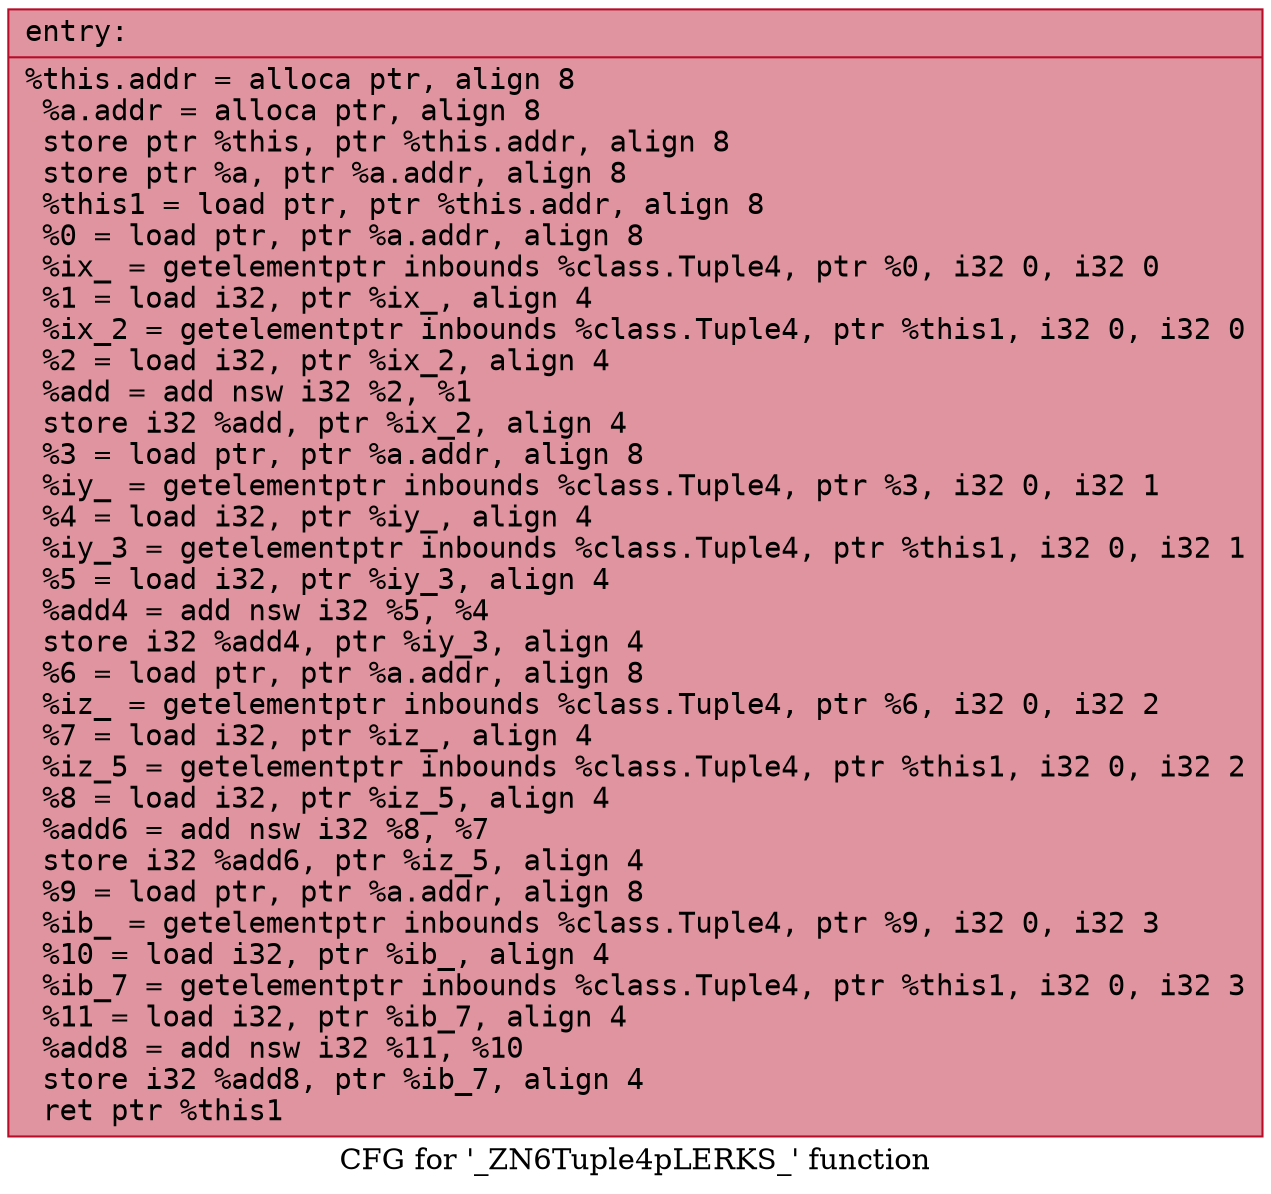 digraph "CFG for '_ZN6Tuple4pLERKS_' function" {
	label="CFG for '_ZN6Tuple4pLERKS_' function";

	Node0x55c606382c20 [shape=record,color="#b70d28ff", style=filled, fillcolor="#b70d2870" fontname="Courier",label="{entry:\l|  %this.addr = alloca ptr, align 8\l  %a.addr = alloca ptr, align 8\l  store ptr %this, ptr %this.addr, align 8\l  store ptr %a, ptr %a.addr, align 8\l  %this1 = load ptr, ptr %this.addr, align 8\l  %0 = load ptr, ptr %a.addr, align 8\l  %ix_ = getelementptr inbounds %class.Tuple4, ptr %0, i32 0, i32 0\l  %1 = load i32, ptr %ix_, align 4\l  %ix_2 = getelementptr inbounds %class.Tuple4, ptr %this1, i32 0, i32 0\l  %2 = load i32, ptr %ix_2, align 4\l  %add = add nsw i32 %2, %1\l  store i32 %add, ptr %ix_2, align 4\l  %3 = load ptr, ptr %a.addr, align 8\l  %iy_ = getelementptr inbounds %class.Tuple4, ptr %3, i32 0, i32 1\l  %4 = load i32, ptr %iy_, align 4\l  %iy_3 = getelementptr inbounds %class.Tuple4, ptr %this1, i32 0, i32 1\l  %5 = load i32, ptr %iy_3, align 4\l  %add4 = add nsw i32 %5, %4\l  store i32 %add4, ptr %iy_3, align 4\l  %6 = load ptr, ptr %a.addr, align 8\l  %iz_ = getelementptr inbounds %class.Tuple4, ptr %6, i32 0, i32 2\l  %7 = load i32, ptr %iz_, align 4\l  %iz_5 = getelementptr inbounds %class.Tuple4, ptr %this1, i32 0, i32 2\l  %8 = load i32, ptr %iz_5, align 4\l  %add6 = add nsw i32 %8, %7\l  store i32 %add6, ptr %iz_5, align 4\l  %9 = load ptr, ptr %a.addr, align 8\l  %ib_ = getelementptr inbounds %class.Tuple4, ptr %9, i32 0, i32 3\l  %10 = load i32, ptr %ib_, align 4\l  %ib_7 = getelementptr inbounds %class.Tuple4, ptr %this1, i32 0, i32 3\l  %11 = load i32, ptr %ib_7, align 4\l  %add8 = add nsw i32 %11, %10\l  store i32 %add8, ptr %ib_7, align 4\l  ret ptr %this1\l}"];
}
